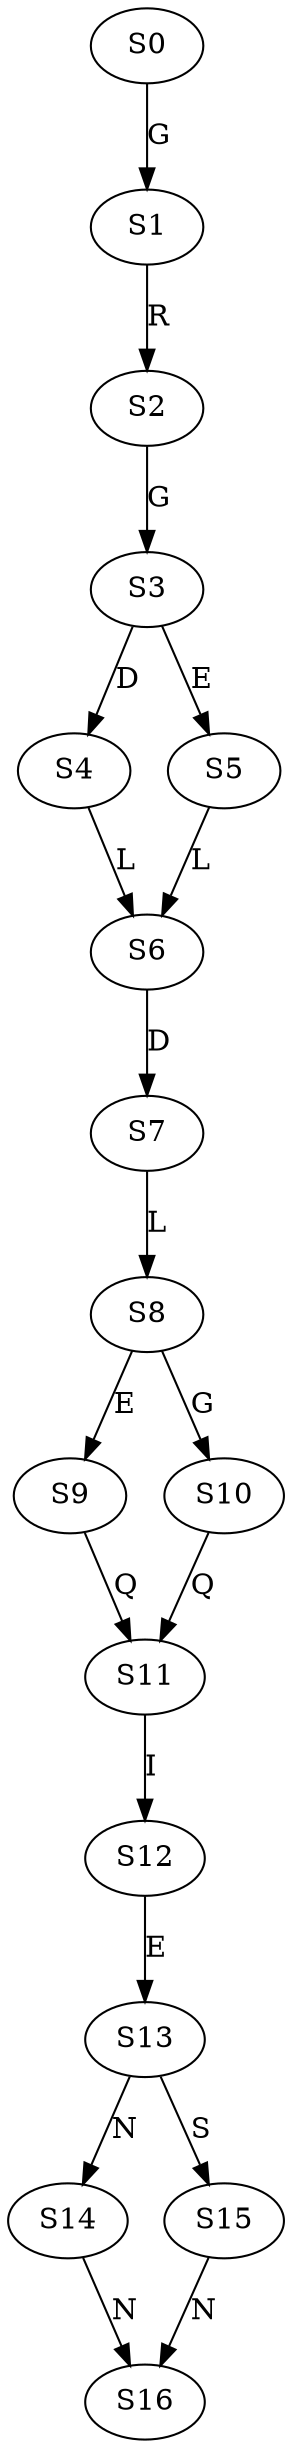 strict digraph  {
	S0 -> S1 [ label = G ];
	S1 -> S2 [ label = R ];
	S2 -> S3 [ label = G ];
	S3 -> S4 [ label = D ];
	S3 -> S5 [ label = E ];
	S4 -> S6 [ label = L ];
	S5 -> S6 [ label = L ];
	S6 -> S7 [ label = D ];
	S7 -> S8 [ label = L ];
	S8 -> S9 [ label = E ];
	S8 -> S10 [ label = G ];
	S9 -> S11 [ label = Q ];
	S10 -> S11 [ label = Q ];
	S11 -> S12 [ label = I ];
	S12 -> S13 [ label = E ];
	S13 -> S14 [ label = N ];
	S13 -> S15 [ label = S ];
	S14 -> S16 [ label = N ];
	S15 -> S16 [ label = N ];
}
